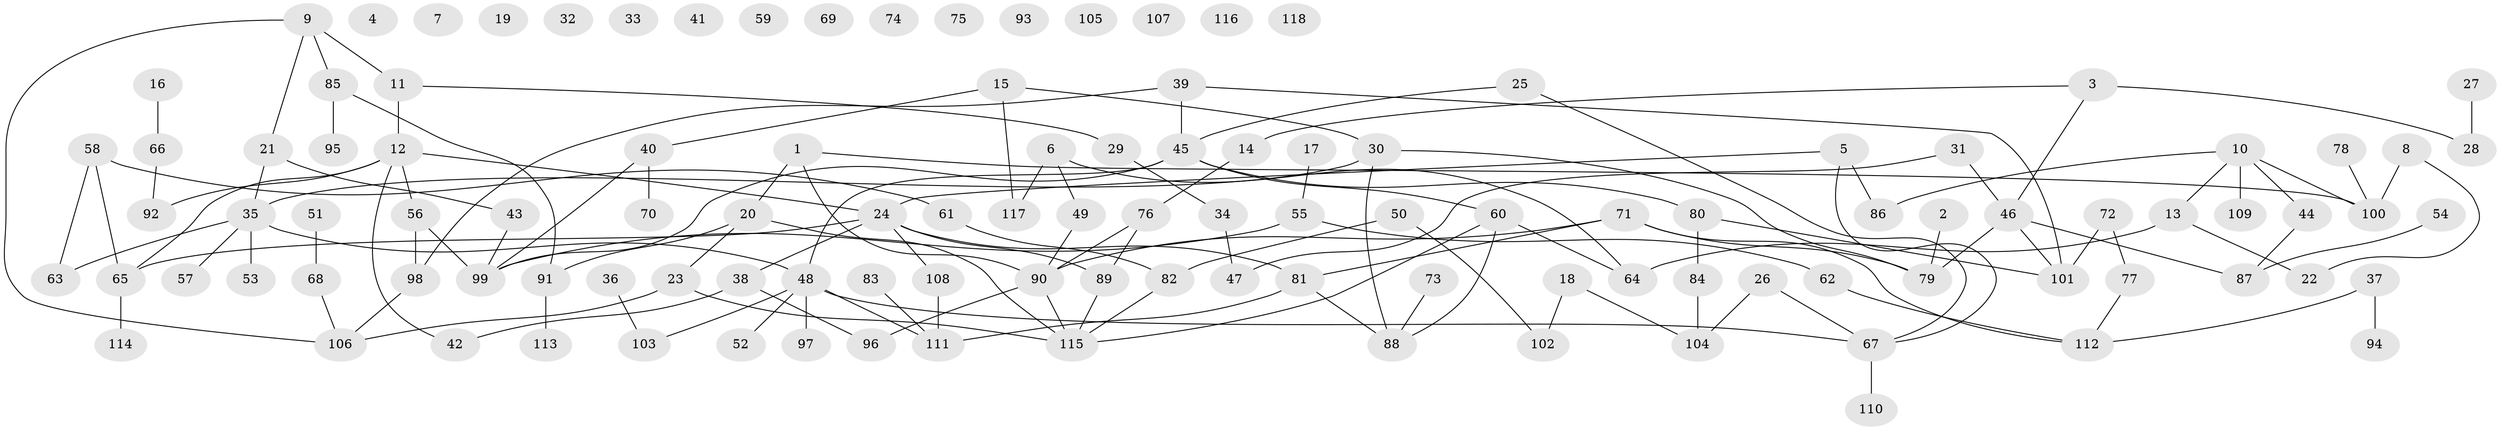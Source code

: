 // Generated by graph-tools (version 1.1) at 2025/39/03/09/25 04:39:25]
// undirected, 118 vertices, 140 edges
graph export_dot {
graph [start="1"]
  node [color=gray90,style=filled];
  1;
  2;
  3;
  4;
  5;
  6;
  7;
  8;
  9;
  10;
  11;
  12;
  13;
  14;
  15;
  16;
  17;
  18;
  19;
  20;
  21;
  22;
  23;
  24;
  25;
  26;
  27;
  28;
  29;
  30;
  31;
  32;
  33;
  34;
  35;
  36;
  37;
  38;
  39;
  40;
  41;
  42;
  43;
  44;
  45;
  46;
  47;
  48;
  49;
  50;
  51;
  52;
  53;
  54;
  55;
  56;
  57;
  58;
  59;
  60;
  61;
  62;
  63;
  64;
  65;
  66;
  67;
  68;
  69;
  70;
  71;
  72;
  73;
  74;
  75;
  76;
  77;
  78;
  79;
  80;
  81;
  82;
  83;
  84;
  85;
  86;
  87;
  88;
  89;
  90;
  91;
  92;
  93;
  94;
  95;
  96;
  97;
  98;
  99;
  100;
  101;
  102;
  103;
  104;
  105;
  106;
  107;
  108;
  109;
  110;
  111;
  112;
  113;
  114;
  115;
  116;
  117;
  118;
  1 -- 20;
  1 -- 90;
  1 -- 100;
  2 -- 79;
  3 -- 14;
  3 -- 28;
  3 -- 46;
  5 -- 24;
  5 -- 67;
  5 -- 86;
  6 -- 49;
  6 -- 64;
  6 -- 117;
  8 -- 22;
  8 -- 100;
  9 -- 11;
  9 -- 21;
  9 -- 85;
  9 -- 106;
  10 -- 13;
  10 -- 44;
  10 -- 86;
  10 -- 100;
  10 -- 109;
  11 -- 12;
  11 -- 29;
  12 -- 24;
  12 -- 42;
  12 -- 56;
  12 -- 65;
  12 -- 92;
  13 -- 22;
  13 -- 64;
  14 -- 76;
  15 -- 30;
  15 -- 40;
  15 -- 117;
  16 -- 66;
  17 -- 55;
  18 -- 102;
  18 -- 104;
  20 -- 23;
  20 -- 91;
  20 -- 115;
  21 -- 35;
  21 -- 43;
  23 -- 106;
  23 -- 115;
  24 -- 38;
  24 -- 65;
  24 -- 81;
  24 -- 89;
  24 -- 108;
  25 -- 45;
  25 -- 67;
  26 -- 67;
  26 -- 104;
  27 -- 28;
  29 -- 34;
  30 -- 35;
  30 -- 79;
  30 -- 88;
  31 -- 46;
  31 -- 47;
  34 -- 47;
  35 -- 48;
  35 -- 53;
  35 -- 57;
  35 -- 63;
  36 -- 103;
  37 -- 94;
  37 -- 112;
  38 -- 42;
  38 -- 96;
  39 -- 45;
  39 -- 98;
  39 -- 101;
  40 -- 70;
  40 -- 99;
  43 -- 99;
  44 -- 87;
  45 -- 48;
  45 -- 60;
  45 -- 80;
  45 -- 99;
  46 -- 79;
  46 -- 87;
  46 -- 101;
  48 -- 52;
  48 -- 67;
  48 -- 97;
  48 -- 103;
  48 -- 111;
  49 -- 90;
  50 -- 82;
  50 -- 102;
  51 -- 68;
  54 -- 87;
  55 -- 62;
  55 -- 99;
  56 -- 98;
  56 -- 99;
  58 -- 61;
  58 -- 63;
  58 -- 65;
  60 -- 64;
  60 -- 88;
  60 -- 115;
  61 -- 82;
  62 -- 112;
  65 -- 114;
  66 -- 92;
  67 -- 110;
  68 -- 106;
  71 -- 79;
  71 -- 81;
  71 -- 90;
  71 -- 112;
  72 -- 77;
  72 -- 101;
  73 -- 88;
  76 -- 89;
  76 -- 90;
  77 -- 112;
  78 -- 100;
  80 -- 84;
  80 -- 101;
  81 -- 88;
  81 -- 111;
  82 -- 115;
  83 -- 111;
  84 -- 104;
  85 -- 91;
  85 -- 95;
  89 -- 115;
  90 -- 96;
  90 -- 115;
  91 -- 113;
  98 -- 106;
  108 -- 111;
}
